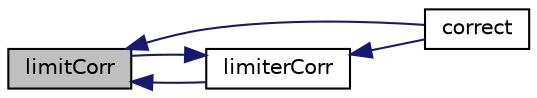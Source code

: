 digraph "limitCorr"
{
  bgcolor="transparent";
  edge [fontname="Helvetica",fontsize="10",labelfontname="Helvetica",labelfontsize="10"];
  node [fontname="Helvetica",fontsize="10",shape=record];
  rankdir="LR";
  Node1 [label="limitCorr",height=0.2,width=0.4,color="black", fillcolor="grey75", style="filled", fontcolor="black"];
  Node1 -> Node2 [dir="back",color="midnightblue",fontsize="10",style="solid",fontname="Helvetica"];
  Node2 [label="correct",height=0.2,width=0.4,color="black",URL="$a10792.html#ac7b999a799e287ef0c06fcfc32422bc2"];
  Node1 -> Node3 [dir="back",color="midnightblue",fontsize="10",style="solid",fontname="Helvetica"];
  Node3 [label="limiterCorr",height=0.2,width=0.4,color="black",URL="$a10792.html#a94d3a088ccd04c49be0be5bbfb218379"];
  Node3 -> Node2 [dir="back",color="midnightblue",fontsize="10",style="solid",fontname="Helvetica"];
  Node3 -> Node1 [dir="back",color="midnightblue",fontsize="10",style="solid",fontname="Helvetica"];
}
